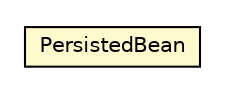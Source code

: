 #!/usr/local/bin/dot
#
# Class diagram 
# Generated by UMLGraph version R5_6-24-gf6e263 (http://www.umlgraph.org/)
#

digraph G {
	edge [fontname="Helvetica",fontsize=10,labelfontname="Helvetica",labelfontsize=10];
	node [fontname="Helvetica",fontsize=10,shape=plaintext];
	nodesep=0.25;
	ranksep=0.5;
	// net.trajano.app.PersistedBean
	c726 [label=<<table title="net.trajano.app.PersistedBean" border="0" cellborder="1" cellspacing="0" cellpadding="2" port="p" bgcolor="lemonChiffon" href="./PersistedBean.html">
		<tr><td><table border="0" cellspacing="0" cellpadding="1">
<tr><td align="center" balign="center"> PersistedBean </td></tr>
		</table></td></tr>
		</table>>, URL="./PersistedBean.html", fontname="Helvetica", fontcolor="black", fontsize=10.0];
}

